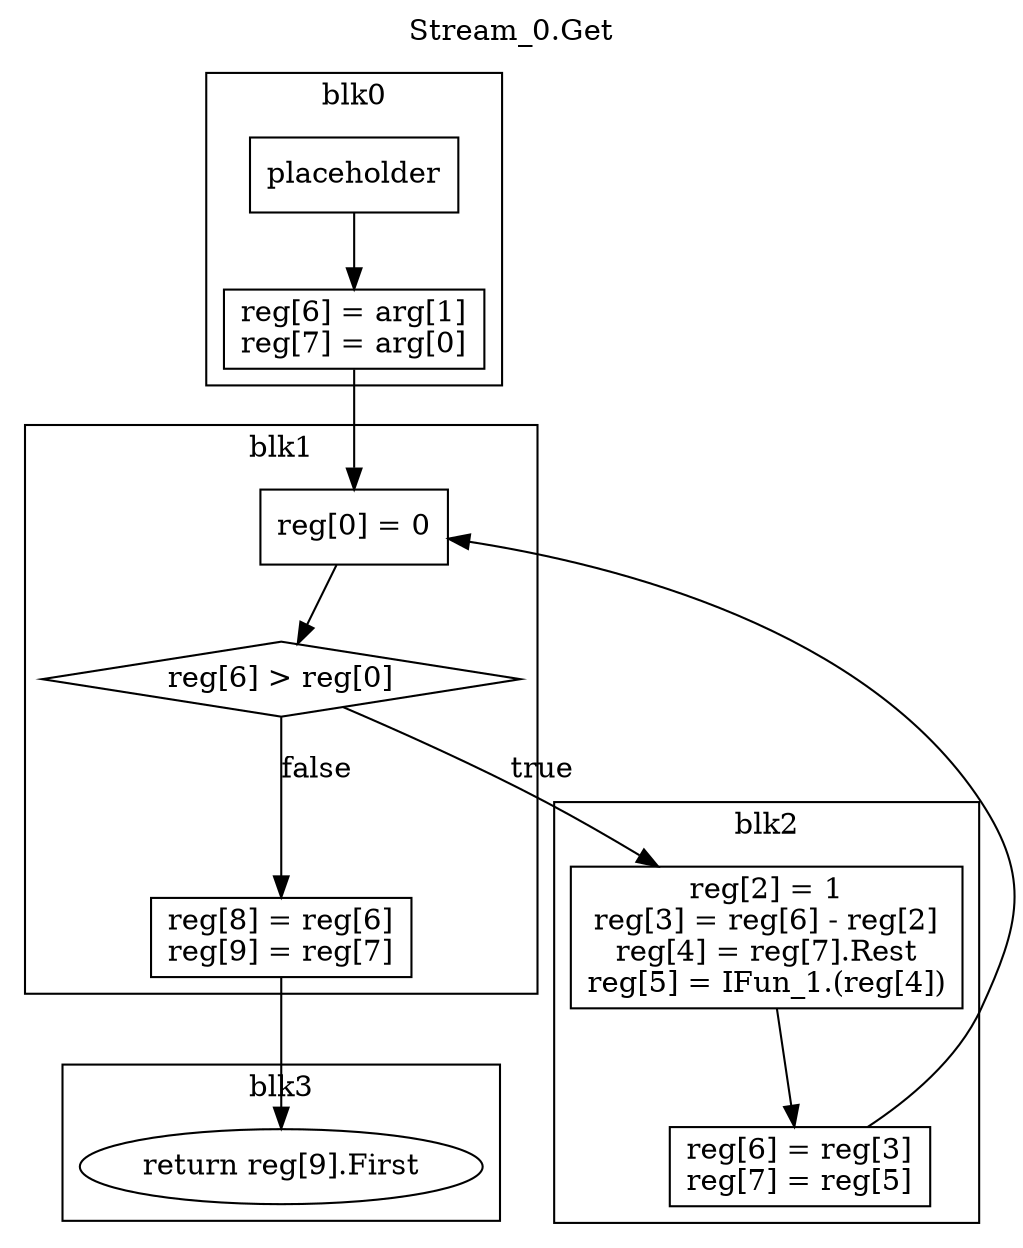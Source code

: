 digraph {
  rankdir=TB;
  b0_l0 -> b0_jmp
  b0_jmp -> b1_l0
  b0_l0 [label="placeholder", shape=box]
  b0_jmp [label="reg[6] = arg[1]\nreg[7] = arg[0]\n", shape=box]
  subgraph cluster_b0 {
    label = "blk0";
    b0_l0;
    b0_jmp;
  }
  b1_l0 -> b1_cond
  b1_cond [label="reg[6] > reg[0]", shape=diamond]
  b1_cond -> b2_l0 [label="true"]
  b1_cond -> b1_false [label="false"]
  b1_false -> b3_l0 
  b1_l0 [label="reg[0] = 0\n", shape=box]
  b1_false [label="reg[8] = reg[6]\nreg[9] = reg[7]\n", shape=box]
  subgraph cluster_b1 {
    label = "blk1";
    b1_l0;
    b1_cond;
    b1_false;
  }
  b2_l0 -> b2_jmp
  b2_jmp -> b1_l0
  b2_l0 [label="reg[2] = 1\nreg[3] = reg[6] - reg[2]\nreg[4] = reg[7].Rest\nreg[5] = IFun_1.(reg[4])\n", shape=box]
  b2_jmp [label="reg[6] = reg[3]\nreg[7] = reg[5]\n", shape=box]
  subgraph cluster_b2 {
    label = "blk2";
    b2_l0;
    b2_jmp;
  }
  b3_l0 [label="return reg[9].First"]
  subgraph cluster_b3 {
    label = "blk3";
    b3_l0;
  }
  labelloc="t"
  label="Stream_0.Get"
}